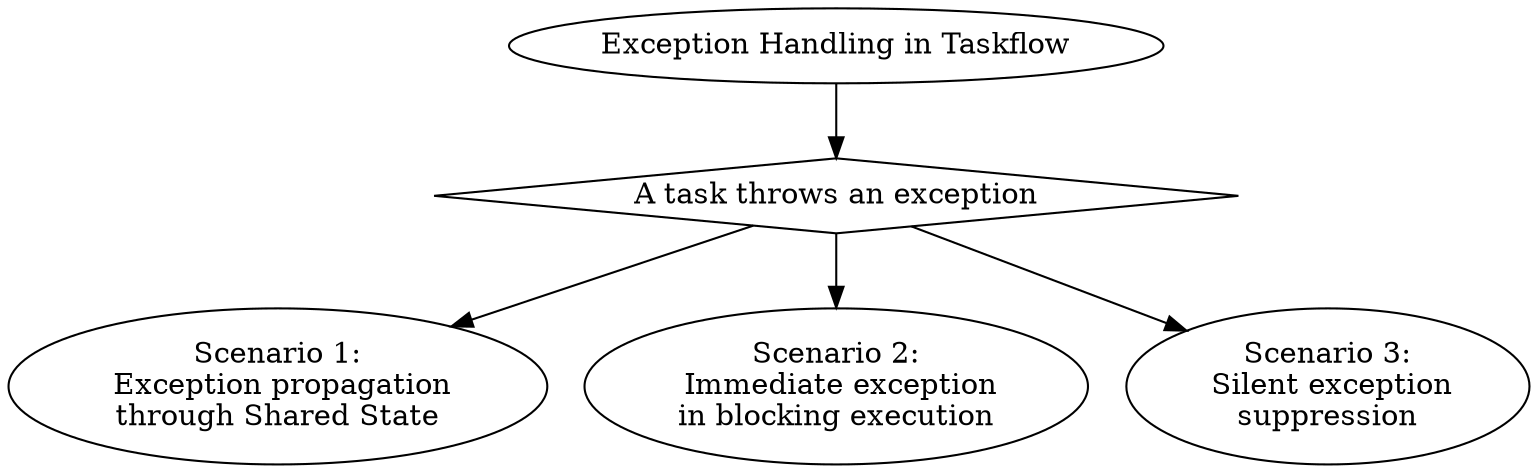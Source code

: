 digraph TaskflowExceptionHandling {
  rankdir=TB;

  ExceptionHandling [label="Exception Handling in Taskflow"];

  Scenarios [label="A task throws an exception", shape=diamond];

  Propagation [label="Scenario 1:\n Exception propagation\nthrough Shared State"];
  Immediate [label="Scenario 2:\n Immediate exception\nin blocking execution"];
  Silent [label="Scenario 3:\n Silent exception\nsuppression"];

  ExceptionHandling -> Scenarios;
  Scenarios -> Propagation;
  Scenarios -> Immediate;
  Scenarios -> Silent;
}
